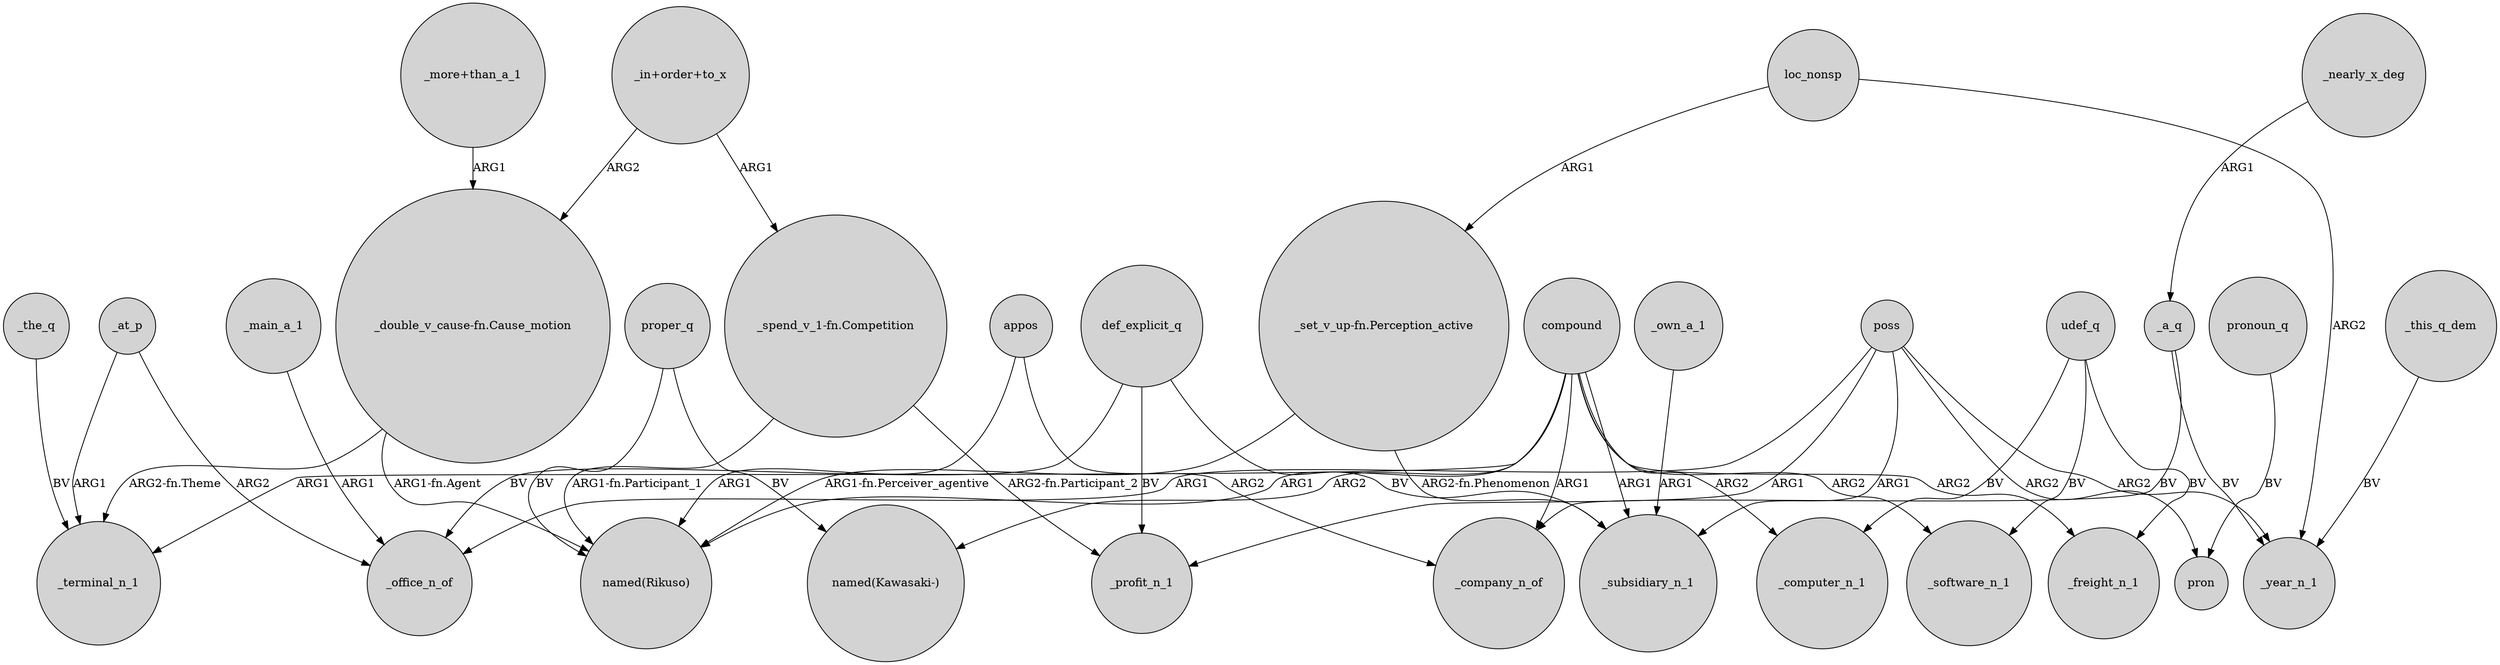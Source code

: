 digraph {
	node [shape=circle style=filled]
	"_double_v_cause-fn.Cause_motion" -> _terminal_n_1 [label="ARG2-fn.Theme"]
	def_explicit_q -> _profit_n_1 [label=BV]
	_nearly_x_deg -> _a_q [label=ARG1]
	proper_q -> "named(Rikuso)" [label=BV]
	compound -> _freight_n_1 [label=ARG2]
	"_double_v_cause-fn.Cause_motion" -> "named(Rikuso)" [label="ARG1-fn.Agent"]
	compound -> _computer_n_1 [label=ARG2]
	poss -> _year_n_1 [label=ARG2]
	_a_q -> _company_n_of [label=BV]
	compound -> _company_n_of [label=ARG1]
	"_spend_v_1-fn.Competition" -> _profit_n_1 [label="ARG2-fn.Participant_2"]
	"_set_v_up-fn.Perception_active" -> "named(Rikuso)" [label="ARG1-fn.Perceiver_agentive"]
	_a_q -> _year_n_1 [label=BV]
	loc_nonsp -> _year_n_1 [label=ARG2]
	_at_p -> _terminal_n_1 [label=ARG1]
	poss -> _office_n_of [label=ARG1]
	pronoun_q -> pron [label=BV]
	"_set_v_up-fn.Perception_active" -> _subsidiary_n_1 [label="ARG2-fn.Phenomenon"]
	poss -> pron [label=ARG2]
	proper_q -> "named(Kawasaki-)" [label=BV]
	_the_q -> _terminal_n_1 [label=BV]
	"_more+than_a_1" -> "_double_v_cause-fn.Cause_motion" [label=ARG1]
	poss -> _profit_n_1 [label=ARG1]
	loc_nonsp -> "_set_v_up-fn.Perception_active" [label=ARG1]
	_at_p -> _office_n_of [label=ARG2]
	"_spend_v_1-fn.Competition" -> "named(Rikuso)" [label="ARG1-fn.Participant_1"]
	udef_q -> _freight_n_1 [label=BV]
	udef_q -> _computer_n_1 [label=BV]
	_main_a_1 -> _office_n_of [label=ARG1]
	"_in+order+to_x" -> "_double_v_cause-fn.Cause_motion" [label=ARG2]
	def_explicit_q -> _subsidiary_n_1 [label=BV]
	_this_q_dem -> _year_n_1 [label=BV]
	compound -> _software_n_1 [label=ARG2]
	"_in+order+to_x" -> "_spend_v_1-fn.Competition" [label=ARG1]
	_own_a_1 -> _subsidiary_n_1 [label=ARG1]
	poss -> _subsidiary_n_1 [label=ARG1]
	def_explicit_q -> _office_n_of [label=BV]
	compound -> "named(Rikuso)" [label=ARG1]
	appos -> _company_n_of [label=ARG2]
	compound -> _subsidiary_n_1 [label=ARG1]
	udef_q -> _software_n_1 [label=BV]
	appos -> "named(Rikuso)" [label=ARG1]
	compound -> _terminal_n_1 [label=ARG1]
	compound -> "named(Kawasaki-)" [label=ARG2]
}
